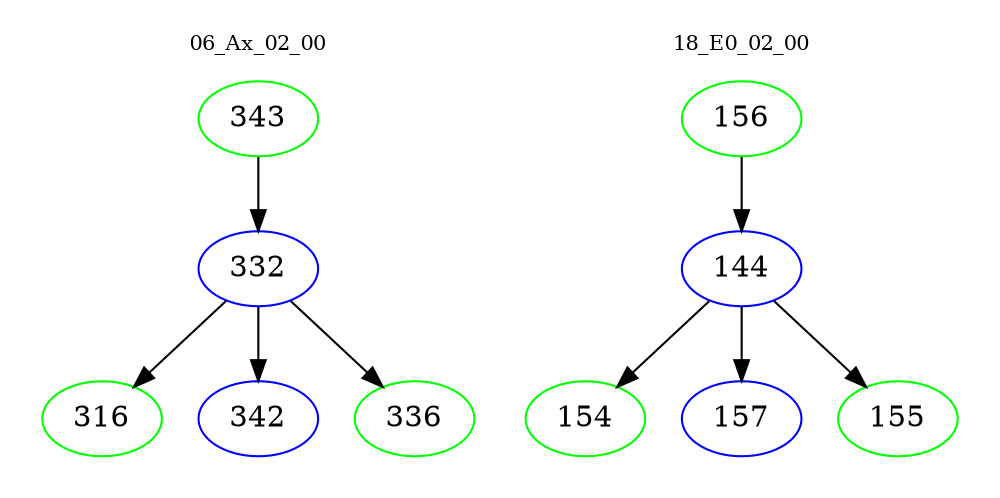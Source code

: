 digraph{
subgraph cluster_0 {
color = white
label = "06_Ax_02_00";
fontsize=10;
T0_343 [label="343", color="green"]
T0_343 -> T0_332 [color="black"]
T0_332 [label="332", color="blue"]
T0_332 -> T0_316 [color="black"]
T0_316 [label="316", color="green"]
T0_332 -> T0_342 [color="black"]
T0_342 [label="342", color="blue"]
T0_332 -> T0_336 [color="black"]
T0_336 [label="336", color="green"]
}
subgraph cluster_1 {
color = white
label = "18_E0_02_00";
fontsize=10;
T1_156 [label="156", color="green"]
T1_156 -> T1_144 [color="black"]
T1_144 [label="144", color="blue"]
T1_144 -> T1_154 [color="black"]
T1_154 [label="154", color="green"]
T1_144 -> T1_157 [color="black"]
T1_157 [label="157", color="blue"]
T1_144 -> T1_155 [color="black"]
T1_155 [label="155", color="green"]
}
}
